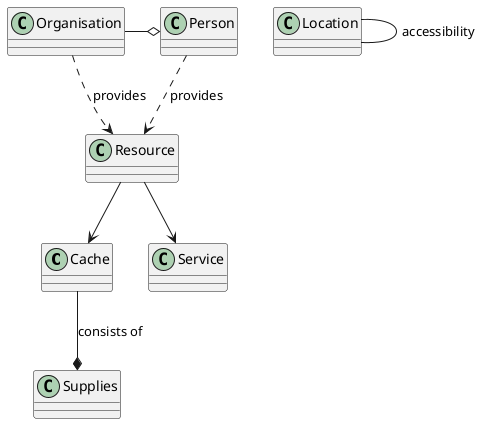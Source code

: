 @startuml

Class Cache {
}

Class Location {
}

Class Organisation {
}

Class Person {
}

Class Resource {
}

Class Service {
}

Class Supplies {
}


Cache --* Supplies : consists of

Location -- Location : accessibility

Organisation ..> Resource : provides
Person       ..> Resource : provides

Resource --> Cache
Resource --> Service

Organisation -o Person

@enduml
